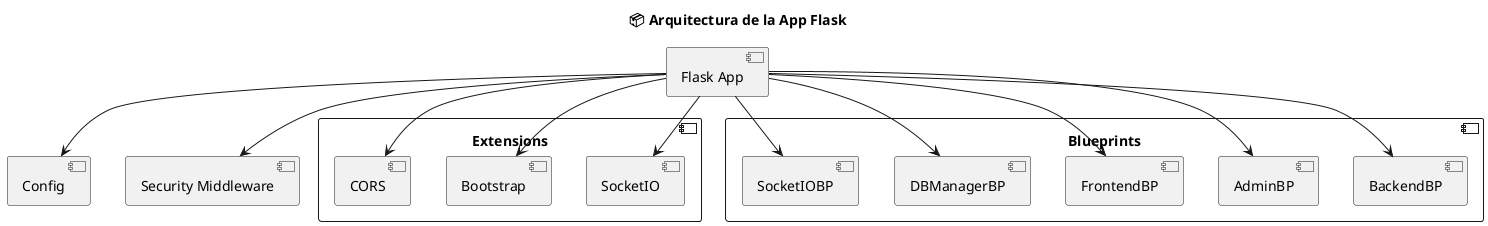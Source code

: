 @startuml
' ======================================================
' 1. Diagrama de Componentes - Arquitectura de la App
' ======================================================
title 📦 Arquitectura de la App Flask

component "Flask App" as app
component "Config" as config
component "Security Middleware" as security
component "Extensions" {
  [SocketIO]
  [Bootstrap]
  [CORS]
}
component "Blueprints" {
  [BackendBP]
  [AdminBP]
  [FrontendBP]
  [DBManagerBP]
  [SocketIOBP]
}

app --> config
app --> security
app --> [SocketIO]
app --> [Bootstrap]
app --> [CORS]
app --> [BackendBP]
app --> [AdminBP]
app --> [FrontendBP]
app --> [DBManagerBP]
app --> [SocketIOBP]

@enduml

@startuml
skinparam classAttributeIconSize 0

' ========================================
' Paquetes principales
' ========================================
package "App" {
    class FlaskApp {
        +create_app()
        +register_blueprints()
    }

    package "Extensions" {
        class SocketIO
        class Bootstrap
        class CORS
    }

    package "Middleware" {
        class SecurityMiddleware {
            +apply_secure_headers(app)
        }
    }

    package "Backend" {
        class BackendBP
        class AdminBP
        class AuthService
        class UserService
        class SessionService
        class AuditService
    }

    package "Frontend" {
        class FrontendBP
    }

    package "WebSocket" {
        class SocketIOBP
    }

    package "Utils" {
        class DBManagerBP
        class Helpers
    }
}

' ========================================
' Relaciones principales
' ========================================
FlaskApp --> BackendBP : registers
FlaskApp --> AdminBP : registers
FlaskApp --> FrontendBP : registers
FlaskApp --> SocketIOBP : registers
FlaskApp --> DBManagerBP : registers
FlaskApp --> SecurityMiddleware : uses
FlaskApp --> SocketIO : initializes
FlaskApp --> Bootstrap : initializes
FlaskApp --> CORS : initializes

BackendBP --> AuthService
BackendBP --> UserService
BackendBP --> SessionService
BackendBP --> AuditService

SocketIOBP --> SocketIO

@enduml

@startuml
' ======================================================
' 2. Diagrama de Secuencia - Flujo de Inicialización
' ======================================================
title 🔄 Flujo de Inicialización de la App Flask

actor "Usuario/Cliente" as U
participant "Flask App" as A
participant "Config" as C
participant "SecurityMiddleware" as S
participant "SocketIO" as SO
participant "Bootstrap" as B
participant "CORS" as CO
participant "Blueprints" as BP

U -> A: Llama create_app()
A -> C: Cargar Config
A -> S: apply_secure_headers(app)
A -> SO: socketio.init_app(app,...)
A -> B: bootstrap.init_app(app)
A -> CO: cors.init_app(app,...)
A -> BP: register_blueprints(app)
BP -> BP: Registrar BackendBP, AdminBP, etc.
A --> U: Retorna instancia de app lista

@enduml

@startuml
' ======================================================
' 3. Diagrama de Clases - Relaciones Principales
' ======================================================
title 🏗️ Clases Principales de la App Flask

skinparam class {
  BackgroundColor #fdfdfd
  ArrowColor #333
  BorderColor #333
}

class FlaskApplication {
  +create_app()
  +register_blueprints()
}

class Config {
  +CORS_ORIGINS: list
}

class SecurityMiddleware {
  +apply_secure_headers(app)
}

class SocketIO {
  +init_app(app, async_mode, cors_allowed_origins, ...)
}

class Bootstrap {
  +init_app(app)
}

class CORS {
  +init_app(app, resources, supports_credentials)
}

class Blueprint {
  +name: str
  +url_prefix: str
}

class BackendBP
class AdminBP
class FrontendBP
class DBManagerBP
class SocketIOBP

FlaskApplication --> Config
FlaskApplication --> SecurityMiddleware
FlaskApplication --> SocketIO
FlaskApplication --> Bootstrap
FlaskApplication --> CORS
FlaskApplication --> Blueprint

Blueprint <|-- BackendBP
Blueprint <|-- AdminBP
Blueprint <|-- FrontendBP
Blueprint <|-- DBManagerBP
Blueprint <|-- SocketIOBP
@enduml



@startuml
actor Client
participant RefreshRoute as "LoginRoute /auth/refresh"
participant UserService
participant AuthService
participant SessionService
participant AuditService
participant UserDAO
participant AuthDAO
participant SessionDAO

== Refresh Token Request ==
Client -> RefreshRoute: POST /auth/refresh {refresh_token, device_id, user_agent}
RefreshRoute -> AuthService: get_refresh_token_from_db(refresh_token)
AuthService -> AuthDAO: find token in DB
AuthDAO --> AuthService: token data

alt token not found
    RefreshRoute --> Client: 401 InvalidTokenError
else
    RefreshRoute -> AuthService: get_active_token_by_user_and_device(username, device_id)
    AuthService --> RefreshRoute: active token?

    alt device mismatch
        RefreshRoute --> Client: 403 DeviceMismatch
    else token revoked or attempts exceeded
        RefreshRoute --> Client: 401/403 RevokedToken or MaxAttemptsExceeded
    else token valid
        RefreshRoute -> AuthService: get_token_payload(refresh_token)
        AuthService --> RefreshRoute: payload
        RefreshRoute -> AuthService: revoke_old_token(username, device_id, refresh_token)
        AuthService --> RefreshRoute: success

        RefreshRoute -> AuthService: generate_tokens({username, jti, device_id, rol})
        AuthService --> RefreshRoute: access_token, new_refresh_token

        RefreshRoute -> AuthService: upsert_new_token(...)
        AuthService --> RefreshRoute: success

        RefreshRoute -> UserService: get_user_by_username(username)
        UserService -> UserDAO: find_by_username(username)
        UserDAO --> UserService: User object

        alt user exists
            RefreshRoute -> SessionService: update_session(user_id, token=new_refresh_token, reason="refresh_token")
            SessionService -> SessionDAO: update session in DB
            SessionDAO --> SessionService: success
            SessionService --> RefreshRoute: session updated

            RefreshRoute -> AuditService: update_session_activity(user_id, ip, user_agent)
            AuditService --> RefreshRoute: done
        else user not found
            RefreshRoute --> Client: 500 INVALID_USER_TOKEN
        end
    end
end

RefreshRoute --> Client: 200 {access_token, refresh_token, device_id, username, rol, exp}

@enduml

@startuml
actor Client
participant LoginRoute as "POST /auth/acceso"
participant RefreshRoute as "POST /auth/refresh"
participant DashboardRoute as "GET /auth/dashboard"
participant UserService
participant AuthService
participant SessionService
participant AuditService
participant UserDAO
participant AuthDAO
participant SessionDAO

== LOGIN FLOW ==
Client -> LoginRoute: {username, password, device_id, user_agent}
LoginRoute -> UserService: validate_login_payload(data)
LoginRoute -> UserService: authenticate_user(username, password)
UserService -> UserDAO: find_by_username(username)
UserDAO --> UserService: User object
LoginRoute -> AuthService: generate_tokens(...)
AuthService --> LoginRoute: access_token, refresh_token
LoginRoute -> SessionService: register_session(...)
LoginRoute -> AuditService: update_session_activity(...)
LoginRoute --> Client: 200 {access_token, refresh_token, device_id, rol}

== REFRESH FLOW ==
Client -> RefreshRoute: {refresh_token, device_id, user_agent}
RefreshRoute -> AuthService: get_refresh_token_from_db(refresh_token)
AuthService -> AuthDAO: find token in DB
AuthDAO --> AuthService: token data
RefreshRoute -> AuthService: validate token & device
RefreshRoute -> AuthService: revoke_old_token(...)
RefreshRoute -> AuthService: generate_tokens(...)
RefreshRoute -> AuthService: upsert_new_token(...)
RefreshRoute -> UserService: get_user_by_username(username)
UserService -> UserDAO: find_by_username(username)
UserDAO --> UserService: User object
RefreshRoute -> SessionService: update_session(...)
RefreshRoute -> AuditService: update_session_activity(...)
RefreshRoute --> Client: 200 {access_token, refresh_token, device_id, username, rol, exp}

== DASHBOARD FLOW ==
Client -> DashboardRoute: GET /auth/dashboard
DashboardRoute -> jwt_required_custom: validate token
DashboardRoute --> Client: 200 {username, rol, device_id, exp, jti}

@enduml

@startuml
actor Client
participant AnyProtectedRoute as "Ruta Protegida"
participant jwt_required_custom
participant TokenGenerator

Client -> AnyProtectedRoute: request con Authorization header
AnyProtectedRoute -> jwt_required_custom: verificar token
jwt_required_custom -> TokenGenerator: verify_token(token, expected_type)
TokenGenerator --> jwt_required_custom: payload o error
jwt_required_custom --> AnyProtectedRoute: payload como argumento
AnyProtectedRoute --> Client: respuesta JSON

note right
Si token ausente, inválido o expirado:
jwt_required_custom responde 401
end note
@enduml
